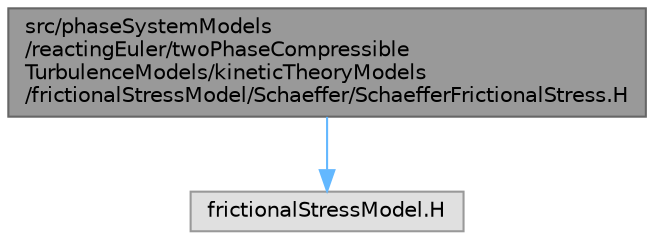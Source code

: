 digraph "src/phaseSystemModels/reactingEuler/twoPhaseCompressibleTurbulenceModels/kineticTheoryModels/frictionalStressModel/Schaeffer/SchaefferFrictionalStress.H"
{
 // LATEX_PDF_SIZE
  bgcolor="transparent";
  edge [fontname=Helvetica,fontsize=10,labelfontname=Helvetica,labelfontsize=10];
  node [fontname=Helvetica,fontsize=10,shape=box,height=0.2,width=0.4];
  Node1 [id="Node000001",label="src/phaseSystemModels\l/reactingEuler/twoPhaseCompressible\lTurbulenceModels/kineticTheoryModels\l/frictionalStressModel/Schaeffer/SchaefferFrictionalStress.H",height=0.2,width=0.4,color="gray40", fillcolor="grey60", style="filled", fontcolor="black",tooltip=" "];
  Node1 -> Node2 [id="edge1_Node000001_Node000002",color="steelblue1",style="solid",tooltip=" "];
  Node2 [id="Node000002",label="frictionalStressModel.H",height=0.2,width=0.4,color="grey60", fillcolor="#E0E0E0", style="filled",tooltip=" "];
}
